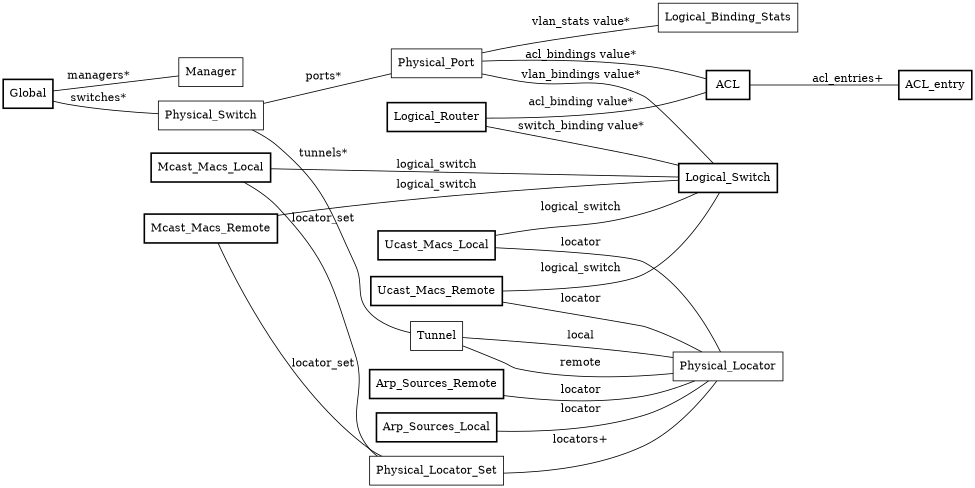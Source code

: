digraph hardware_vtep {
	rankdir=LR;
	size="6.5,4";
	margin="0";
	node [shape=box];
	edge [dir=none, arrowhead=none, arrowtail=none];
	Global [style=bold];
	Global -> Manager [label="managers*"];
	Global -> Physical_Switch [label="switches*"];
	Physical_Switch [];
	Physical_Switch -> Physical_Port [label="ports*"];
	Physical_Switch -> Tunnel [label="tunnels*"];
	Physical_Port [];
	Physical_Port -> Logical_Switch [label="vlan_bindings value*"];
	Physical_Port -> ACL [label="acl_bindings value*"];
	Physical_Port -> Logical_Binding_Stats [label="vlan_stats value*"];
	Tunnel [];
	Tunnel -> Physical_Locator [label="local"];
	Tunnel -> Physical_Locator [label="remote"];
	Logical_Binding_Stats [];
	Logical_Switch [style=bold];
	Ucast_Macs_Local [style=bold];
	Ucast_Macs_Local -> Logical_Switch [label="logical_switch"];
	Ucast_Macs_Local -> Physical_Locator [label="locator"];
	Ucast_Macs_Remote [style=bold];
	Ucast_Macs_Remote -> Logical_Switch [label="logical_switch"];
	Ucast_Macs_Remote -> Physical_Locator [label="locator"];
	Mcast_Macs_Local [style=bold];
	Mcast_Macs_Local -> Logical_Switch [label="logical_switch"];
	Mcast_Macs_Local -> Physical_Locator_Set [label="locator_set"];
	Mcast_Macs_Remote [style=bold];
	Mcast_Macs_Remote -> Logical_Switch [label="logical_switch"];
	Mcast_Macs_Remote -> Physical_Locator_Set [label="locator_set"];
	Logical_Router [style=bold];
	Logical_Router -> Logical_Switch [label="switch_binding value*"];
	Logical_Router -> ACL [label="acl_binding value*"];
	Arp_Sources_Local [style=bold];
	Arp_Sources_Local -> Physical_Locator [label="locator"];
	Arp_Sources_Remote [style=bold];
	Arp_Sources_Remote -> Physical_Locator [label="locator"];
	Physical_Locator_Set [];
	Physical_Locator_Set -> Physical_Locator [label="locators+"];
	Physical_Locator [];
	ACL_entry [style=bold];
	ACL [style=bold];
	ACL -> ACL_entry [label="acl_entries+"];
	Manager [];
}
